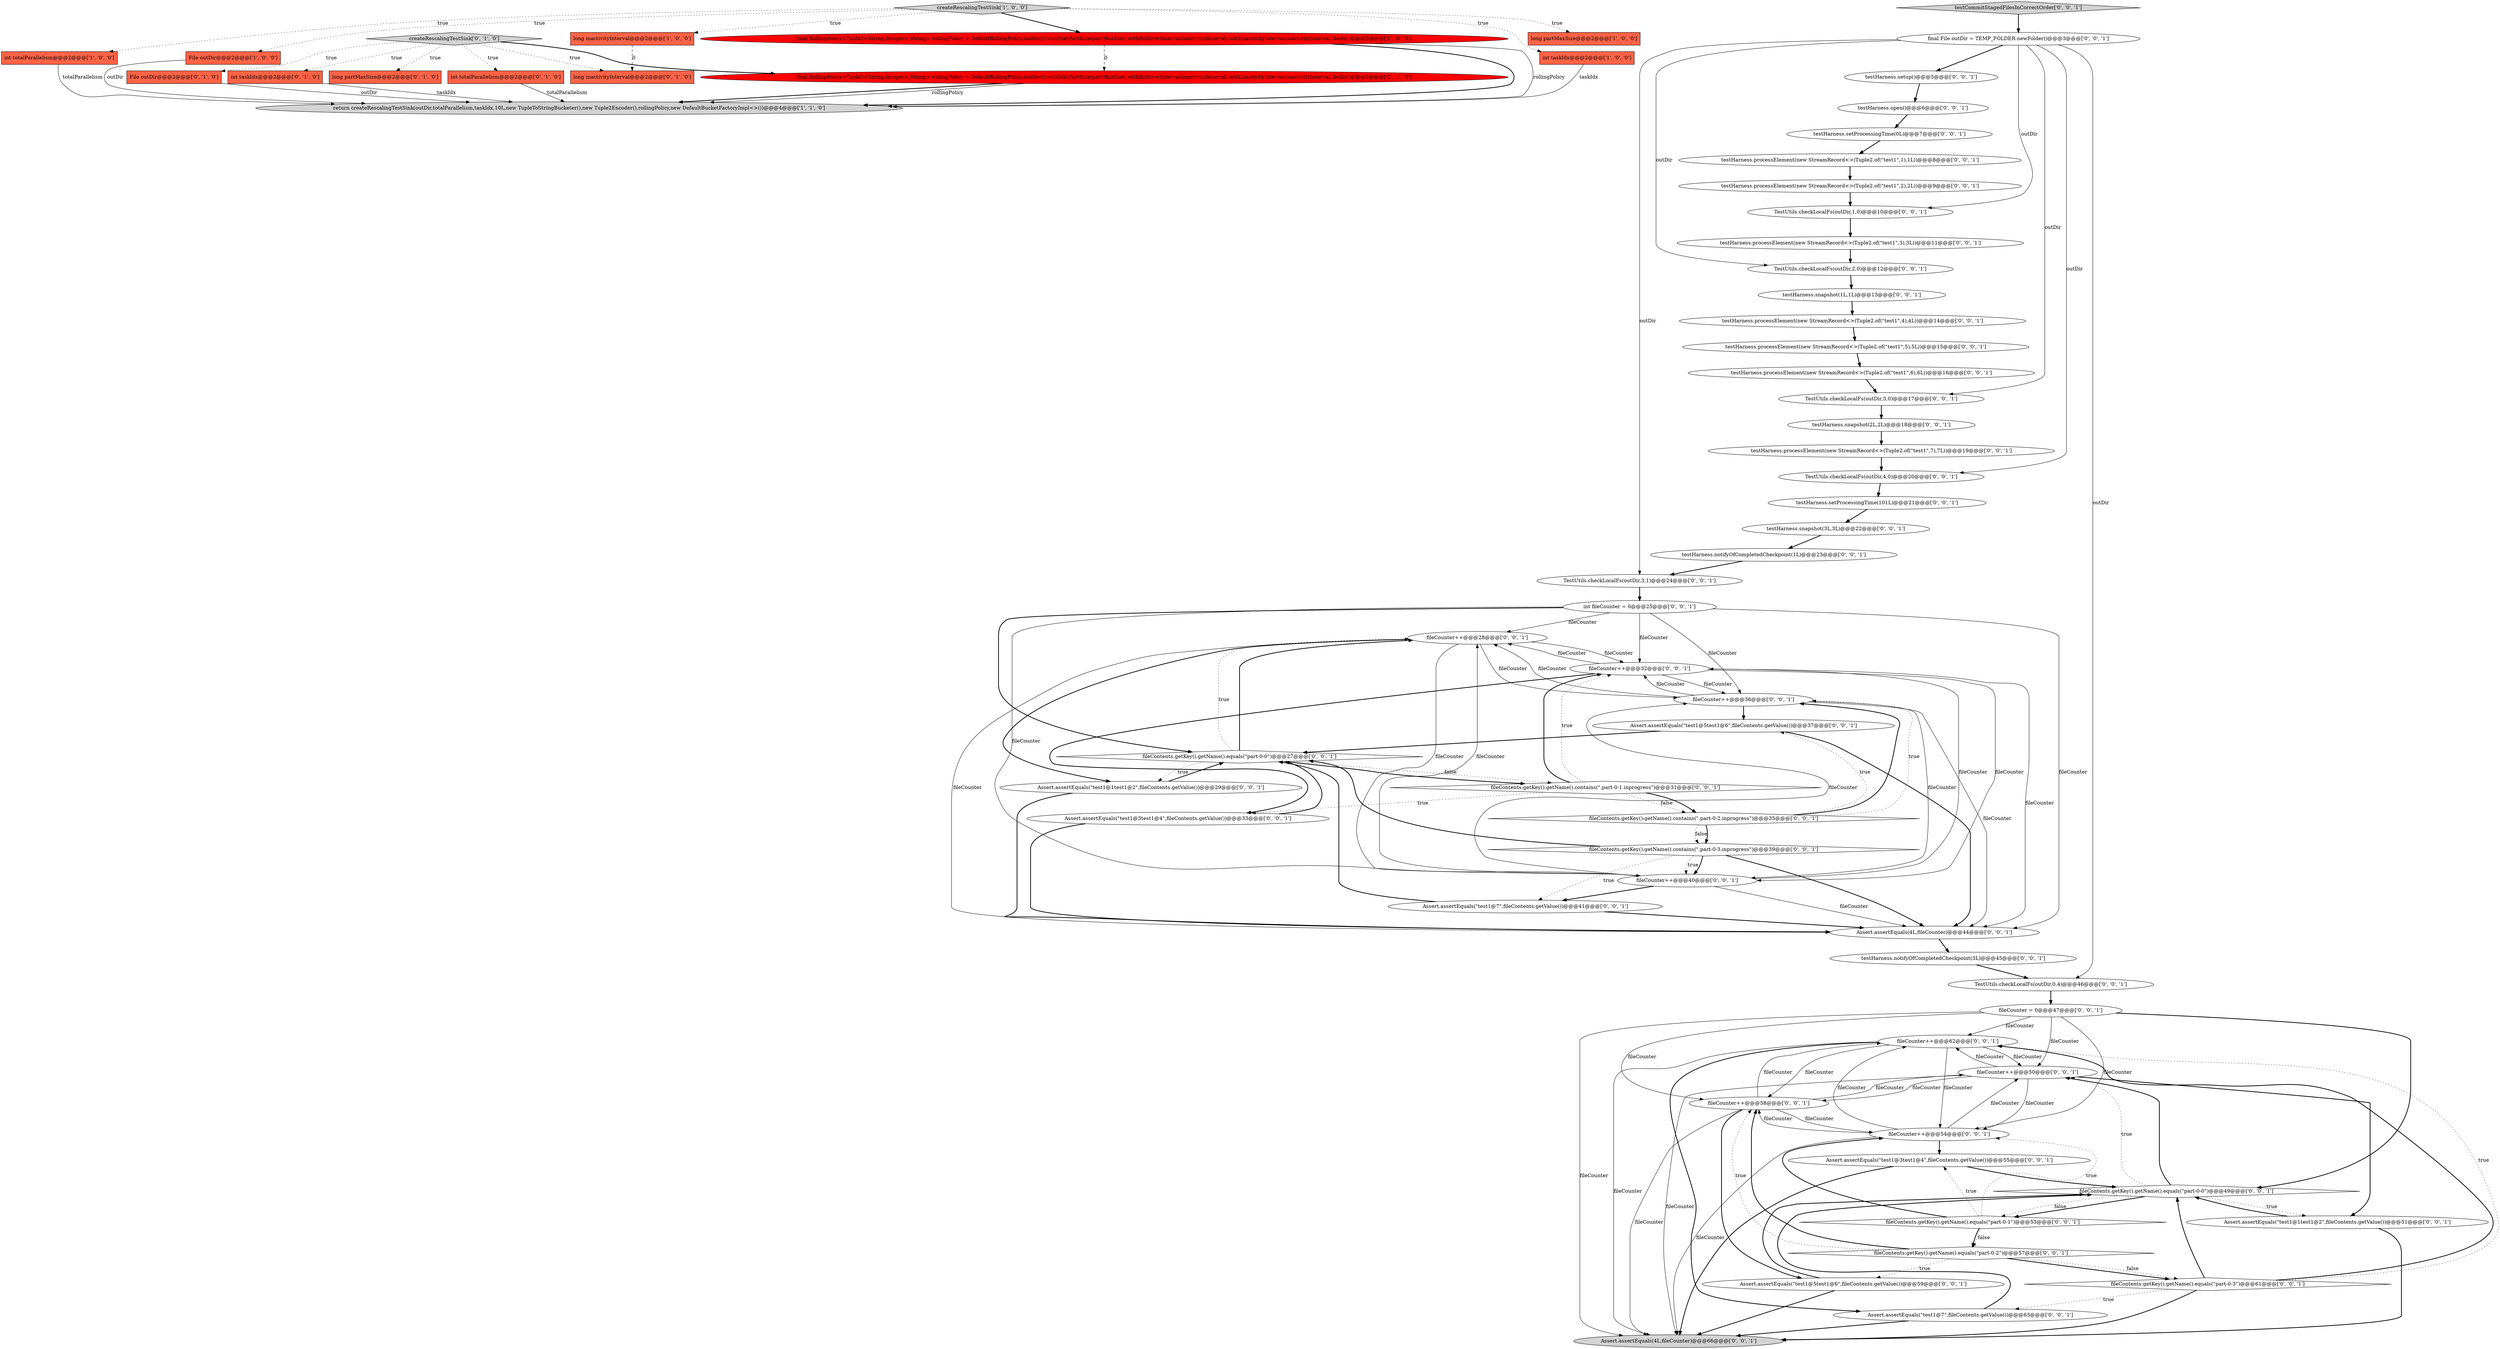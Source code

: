 digraph {
0 [style = filled, label = "int totalParallelism@@@2@@@['1', '0', '0']", fillcolor = tomato, shape = box image = "AAA0AAABBB1BBB"];
12 [style = filled, label = "long partMaxSize@@@2@@@['0', '1', '0']", fillcolor = tomato, shape = box image = "AAA0AAABBB2BBB"];
21 [style = filled, label = "testHarness.notifyOfCompletedCheckpoint(3L)@@@45@@@['0', '0', '1']", fillcolor = white, shape = ellipse image = "AAA0AAABBB3BBB"];
56 [style = filled, label = "TestUtils.checkLocalFs(outDir,2,0)@@@12@@@['0', '0', '1']", fillcolor = white, shape = ellipse image = "AAA0AAABBB3BBB"];
13 [style = filled, label = "int taskIdx@@@2@@@['0', '1', '0']", fillcolor = tomato, shape = box image = "AAA0AAABBB2BBB"];
49 [style = filled, label = "testHarness.setProcessingTime(101L)@@@21@@@['0', '0', '1']", fillcolor = white, shape = ellipse image = "AAA0AAABBB3BBB"];
23 [style = filled, label = "fileContents.getKey().getName().contains(\".part-0-3.inprogress\")@@@39@@@['0', '0', '1']", fillcolor = white, shape = diamond image = "AAA0AAABBB3BBB"];
52 [style = filled, label = "testHarness.notifyOfCompletedCheckpoint(1L)@@@23@@@['0', '0', '1']", fillcolor = white, shape = ellipse image = "AAA0AAABBB3BBB"];
54 [style = filled, label = "fileCounter++@@@28@@@['0', '0', '1']", fillcolor = white, shape = ellipse image = "AAA0AAABBB3BBB"];
43 [style = filled, label = "TestUtils.checkLocalFs(outDir,1,0)@@@10@@@['0', '0', '1']", fillcolor = white, shape = ellipse image = "AAA0AAABBB3BBB"];
65 [style = filled, label = "testHarness.snapshot(1L,1L)@@@13@@@['0', '0', '1']", fillcolor = white, shape = ellipse image = "AAA0AAABBB3BBB"];
60 [style = filled, label = "Assert.assertEquals(4L,fileCounter)@@@66@@@['0', '0', '1']", fillcolor = lightgray, shape = ellipse image = "AAA0AAABBB3BBB"];
5 [style = filled, label = "File outDir@@@2@@@['1', '0', '0']", fillcolor = tomato, shape = box image = "AAA0AAABBB1BBB"];
33 [style = filled, label = "testHarness.processElement(new StreamRecord<>(Tuple2.of(\"test1\",6),6L))@@@16@@@['0', '0', '1']", fillcolor = white, shape = ellipse image = "AAA0AAABBB3BBB"];
19 [style = filled, label = "fileContents.getKey().getName().equals(\"part-0-0\")@@@27@@@['0', '0', '1']", fillcolor = white, shape = diamond image = "AAA0AAABBB3BBB"];
53 [style = filled, label = "TestUtils.checkLocalFs(outDir,3,1)@@@24@@@['0', '0', '1']", fillcolor = white, shape = ellipse image = "AAA0AAABBB3BBB"];
41 [style = filled, label = "fileContents.getKey().getName().contains(\".part-0-2.inprogress\")@@@35@@@['0', '0', '1']", fillcolor = white, shape = diamond image = "AAA0AAABBB3BBB"];
24 [style = filled, label = "testHarness.snapshot(3L,3L)@@@22@@@['0', '0', '1']", fillcolor = white, shape = ellipse image = "AAA0AAABBB3BBB"];
3 [style = filled, label = "createRescalingTestSink['1', '0', '0']", fillcolor = lightgray, shape = diamond image = "AAA0AAABBB1BBB"];
46 [style = filled, label = "fileCounter++@@@62@@@['0', '0', '1']", fillcolor = white, shape = ellipse image = "AAA0AAABBB3BBB"];
6 [style = filled, label = "long partMaxSize@@@2@@@['1', '0', '0']", fillcolor = tomato, shape = box image = "AAA0AAABBB1BBB"];
64 [style = filled, label = "fileContents.getKey().getName().equals(\"part-0-2\")@@@57@@@['0', '0', '1']", fillcolor = white, shape = diamond image = "AAA0AAABBB3BBB"];
29 [style = filled, label = "testHarness.snapshot(2L,2L)@@@18@@@['0', '0', '1']", fillcolor = white, shape = ellipse image = "AAA0AAABBB3BBB"];
2 [style = filled, label = "return createRescalingTestSink(outDir,totalParallelism,taskIdx,10L,new TupleToStringBucketer(),new Tuple2Encoder(),rollingPolicy,new DefaultBucketFactoryImpl<>())@@@4@@@['1', '1', '0']", fillcolor = lightgray, shape = ellipse image = "AAA0AAABBB1BBB"];
15 [style = filled, label = "Assert.assertEquals(\"test1@3test1@4\",fileContents.getValue())@@@33@@@['0', '0', '1']", fillcolor = white, shape = ellipse image = "AAA0AAABBB3BBB"];
17 [style = filled, label = "TestUtils.checkLocalFs(outDir,0,4)@@@46@@@['0', '0', '1']", fillcolor = white, shape = ellipse image = "AAA0AAABBB3BBB"];
14 [style = filled, label = "long inactivityInterval@@@2@@@['0', '1', '0']", fillcolor = tomato, shape = box image = "AAA1AAABBB2BBB"];
25 [style = filled, label = "testHarness.processElement(new StreamRecord<>(Tuple2.of(\"test1\",4),4L))@@@14@@@['0', '0', '1']", fillcolor = white, shape = ellipse image = "AAA0AAABBB3BBB"];
40 [style = filled, label = "fileCounter++@@@32@@@['0', '0', '1']", fillcolor = white, shape = ellipse image = "AAA0AAABBB3BBB"];
34 [style = filled, label = "testHarness.processElement(new StreamRecord<>(Tuple2.of(\"test1\",5),5L))@@@15@@@['0', '0', '1']", fillcolor = white, shape = ellipse image = "AAA0AAABBB3BBB"];
7 [style = filled, label = "long inactivityInterval@@@2@@@['1', '0', '0']", fillcolor = tomato, shape = box image = "AAA1AAABBB1BBB"];
36 [style = filled, label = "testHarness.processElement(new StreamRecord<>(Tuple2.of(\"test1\",1),1L))@@@8@@@['0', '0', '1']", fillcolor = white, shape = ellipse image = "AAA0AAABBB3BBB"];
26 [style = filled, label = "fileContents.getKey().getName().equals(\"part-0-1\")@@@53@@@['0', '0', '1']", fillcolor = white, shape = diamond image = "AAA0AAABBB3BBB"];
47 [style = filled, label = "testHarness.processElement(new StreamRecord<>(Tuple2.of(\"test1\",2),2L))@@@9@@@['0', '0', '1']", fillcolor = white, shape = ellipse image = "AAA0AAABBB3BBB"];
59 [style = filled, label = "Assert.assertEquals(\"test1@5test1@6\",fileContents.getValue())@@@59@@@['0', '0', '1']", fillcolor = white, shape = ellipse image = "AAA0AAABBB3BBB"];
9 [style = filled, label = "int totalParallelism@@@2@@@['0', '1', '0']", fillcolor = tomato, shape = box image = "AAA0AAABBB2BBB"];
57 [style = filled, label = "testHarness.processElement(new StreamRecord<>(Tuple2.of(\"test1\",7),7L))@@@19@@@['0', '0', '1']", fillcolor = white, shape = ellipse image = "AAA0AAABBB3BBB"];
8 [style = filled, label = "File outDir@@@2@@@['0', '1', '0']", fillcolor = tomato, shape = box image = "AAA0AAABBB2BBB"];
18 [style = filled, label = "fileCounter++@@@50@@@['0', '0', '1']", fillcolor = white, shape = ellipse image = "AAA0AAABBB3BBB"];
22 [style = filled, label = "TestUtils.checkLocalFs(outDir,4,0)@@@20@@@['0', '0', '1']", fillcolor = white, shape = ellipse image = "AAA0AAABBB3BBB"];
30 [style = filled, label = "Assert.assertEquals(\"test1@7\",fileContents.getValue())@@@63@@@['0', '0', '1']", fillcolor = white, shape = ellipse image = "AAA0AAABBB3BBB"];
39 [style = filled, label = "Assert.assertEquals(\"test1@3test1@4\",fileContents.getValue())@@@55@@@['0', '0', '1']", fillcolor = white, shape = ellipse image = "AAA0AAABBB3BBB"];
50 [style = filled, label = "fileContents.getKey().getName().contains(\".part-0-1.inprogress\")@@@31@@@['0', '0', '1']", fillcolor = white, shape = diamond image = "AAA0AAABBB3BBB"];
20 [style = filled, label = "testHarness.processElement(new StreamRecord<>(Tuple2.of(\"test1\",3),3L))@@@11@@@['0', '0', '1']", fillcolor = white, shape = ellipse image = "AAA0AAABBB3BBB"];
55 [style = filled, label = "fileCounter++@@@40@@@['0', '0', '1']", fillcolor = white, shape = ellipse image = "AAA0AAABBB3BBB"];
48 [style = filled, label = "Assert.assertEquals(\"test1@5test1@6\",fileContents.getValue())@@@37@@@['0', '0', '1']", fillcolor = white, shape = ellipse image = "AAA0AAABBB3BBB"];
63 [style = filled, label = "testCommitStagedFilesInCorrectOrder['0', '0', '1']", fillcolor = lightgray, shape = diamond image = "AAA0AAABBB3BBB"];
10 [style = filled, label = "createRescalingTestSink['0', '1', '0']", fillcolor = lightgray, shape = diamond image = "AAA0AAABBB2BBB"];
27 [style = filled, label = "Assert.assertEquals(\"test1@1test1@2\",fileContents.getValue())@@@29@@@['0', '0', '1']", fillcolor = white, shape = ellipse image = "AAA0AAABBB3BBB"];
45 [style = filled, label = "final File outDir = TEMP_FOLDER.newFolder()@@@3@@@['0', '0', '1']", fillcolor = white, shape = ellipse image = "AAA0AAABBB3BBB"];
44 [style = filled, label = "Assert.assertEquals(\"test1@7\",fileContents.getValue())@@@41@@@['0', '0', '1']", fillcolor = white, shape = ellipse image = "AAA0AAABBB3BBB"];
38 [style = filled, label = "testHarness.setProcessingTime(0L)@@@7@@@['0', '0', '1']", fillcolor = white, shape = ellipse image = "AAA0AAABBB3BBB"];
16 [style = filled, label = "Assert.assertEquals(4L,fileCounter)@@@44@@@['0', '0', '1']", fillcolor = white, shape = ellipse image = "AAA0AAABBB3BBB"];
62 [style = filled, label = "fileCounter++@@@54@@@['0', '0', '1']", fillcolor = white, shape = ellipse image = "AAA0AAABBB3BBB"];
66 [style = filled, label = "fileContents.getKey().getName().equals(\"part-0-3\")@@@61@@@['0', '0', '1']", fillcolor = white, shape = diamond image = "AAA0AAABBB3BBB"];
1 [style = filled, label = "final RollingPolicy<Tuple2<String,Integer>,String> rollingPolicy = DefaultRollingPolicy.builder().withMaxPartSize(partMaxSize).withRolloverInterval(inactivityInterval).withInactivityInterval(inactivityInterval).build()@@@3@@@['1', '0', '0']", fillcolor = red, shape = ellipse image = "AAA1AAABBB1BBB"];
42 [style = filled, label = "int fileCounter = 0@@@25@@@['0', '0', '1']", fillcolor = white, shape = ellipse image = "AAA0AAABBB3BBB"];
11 [style = filled, label = "final RollingPolicy<Tuple2<String,Integer>,String> rollingPolicy = DefaultRollingPolicy.builder().withMaxPartSize(partMaxSize).withRolloverInterval(inactivityInterval).withInactivityInterval(inactivityInterval).build()@@@3@@@['0', '1', '0']", fillcolor = red, shape = ellipse image = "AAA1AAABBB2BBB"];
51 [style = filled, label = "TestUtils.checkLocalFs(outDir,3,0)@@@17@@@['0', '0', '1']", fillcolor = white, shape = ellipse image = "AAA0AAABBB3BBB"];
37 [style = filled, label = "fileContents.getKey().getName().equals(\"part-0-0\")@@@49@@@['0', '0', '1']", fillcolor = white, shape = diamond image = "AAA0AAABBB3BBB"];
31 [style = filled, label = "testHarness.open()@@@6@@@['0', '0', '1']", fillcolor = white, shape = ellipse image = "AAA0AAABBB3BBB"];
35 [style = filled, label = "testHarness.setup()@@@5@@@['0', '0', '1']", fillcolor = white, shape = ellipse image = "AAA0AAABBB3BBB"];
4 [style = filled, label = "int taskIdx@@@2@@@['1', '0', '0']", fillcolor = tomato, shape = box image = "AAA0AAABBB1BBB"];
28 [style = filled, label = "fileCounter = 0@@@47@@@['0', '0', '1']", fillcolor = white, shape = ellipse image = "AAA0AAABBB3BBB"];
58 [style = filled, label = "Assert.assertEquals(\"test1@1test1@2\",fileContents.getValue())@@@51@@@['0', '0', '1']", fillcolor = white, shape = ellipse image = "AAA0AAABBB3BBB"];
32 [style = filled, label = "fileCounter++@@@58@@@['0', '0', '1']", fillcolor = white, shape = ellipse image = "AAA0AAABBB3BBB"];
61 [style = filled, label = "fileCounter++@@@36@@@['0', '0', '1']", fillcolor = white, shape = ellipse image = "AAA0AAABBB3BBB"];
9->2 [style = solid, label="totalParallelism"];
10->8 [style = dotted, label="true"];
54->27 [style = bold, label=""];
25->34 [style = bold, label=""];
40->61 [style = solid, label="fileCounter"];
46->62 [style = solid, label="fileCounter"];
62->60 [style = solid, label="fileCounter"];
28->46 [style = solid, label="fileCounter"];
64->32 [style = dotted, label="true"];
37->58 [style = dotted, label="true"];
44->19 [style = bold, label=""];
40->15 [style = bold, label=""];
58->60 [style = bold, label=""];
50->41 [style = dotted, label="false"];
3->6 [style = dotted, label="true"];
61->16 [style = solid, label="fileCounter"];
54->61 [style = solid, label="fileCounter"];
46->60 [style = solid, label="fileCounter"];
45->56 [style = solid, label="outDir"];
39->60 [style = bold, label=""];
42->16 [style = solid, label="fileCounter"];
49->24 [style = bold, label=""];
23->44 [style = dotted, label="true"];
54->16 [style = solid, label="fileCounter"];
19->50 [style = dotted, label="false"];
5->2 [style = solid, label="outDir"];
3->0 [style = dotted, label="true"];
66->60 [style = bold, label=""];
32->18 [style = solid, label="fileCounter"];
27->19 [style = bold, label=""];
45->35 [style = bold, label=""];
55->16 [style = solid, label="fileCounter"];
26->64 [style = bold, label=""];
42->19 [style = bold, label=""];
56->65 [style = bold, label=""];
10->11 [style = bold, label=""];
42->40 [style = solid, label="fileCounter"];
54->40 [style = solid, label="fileCounter"];
35->31 [style = bold, label=""];
66->46 [style = bold, label=""];
42->61 [style = solid, label="fileCounter"];
3->7 [style = dotted, label="true"];
28->37 [style = bold, label=""];
59->60 [style = bold, label=""];
45->43 [style = solid, label="outDir"];
37->26 [style = bold, label=""];
19->54 [style = dotted, label="true"];
23->55 [style = dotted, label="true"];
34->33 [style = bold, label=""];
18->46 [style = solid, label="fileCounter"];
62->18 [style = solid, label="fileCounter"];
19->27 [style = dotted, label="true"];
61->54 [style = solid, label="fileCounter"];
47->43 [style = bold, label=""];
37->18 [style = dotted, label="true"];
27->16 [style = bold, label=""];
46->18 [style = solid, label="fileCounter"];
41->61 [style = dotted, label="true"];
4->2 [style = solid, label="taskIdx"];
32->59 [style = bold, label=""];
41->61 [style = bold, label=""];
22->49 [style = bold, label=""];
62->39 [style = bold, label=""];
45->53 [style = solid, label="outDir"];
61->48 [style = bold, label=""];
13->2 [style = solid, label="taskIdx"];
41->48 [style = dotted, label="true"];
62->46 [style = solid, label="fileCounter"];
3->5 [style = dotted, label="true"];
44->16 [style = bold, label=""];
41->23 [style = dotted, label="false"];
28->60 [style = solid, label="fileCounter"];
48->16 [style = bold, label=""];
64->66 [style = bold, label=""];
54->55 [style = solid, label="fileCounter"];
8->2 [style = solid, label="outDir"];
45->51 [style = solid, label="outDir"];
40->16 [style = solid, label="fileCounter"];
32->60 [style = solid, label="fileCounter"];
26->62 [style = dotted, label="true"];
29->57 [style = bold, label=""];
50->41 [style = bold, label=""];
63->45 [style = bold, label=""];
65->25 [style = bold, label=""];
42->55 [style = solid, label="fileCounter"];
39->37 [style = bold, label=""];
3->1 [style = bold, label=""];
55->61 [style = solid, label="fileCounter"];
43->20 [style = bold, label=""];
32->62 [style = solid, label="fileCounter"];
53->42 [style = bold, label=""];
58->37 [style = bold, label=""];
26->62 [style = bold, label=""];
45->17 [style = solid, label="outDir"];
66->30 [style = dotted, label="true"];
59->37 [style = bold, label=""];
31->38 [style = bold, label=""];
19->50 [style = bold, label=""];
28->18 [style = solid, label="fileCounter"];
1->2 [style = solid, label="rollingPolicy"];
15->19 [style = bold, label=""];
10->9 [style = dotted, label="true"];
0->2 [style = solid, label="totalParallelism"];
37->26 [style = dotted, label="false"];
40->55 [style = solid, label="fileCounter"];
19->54 [style = bold, label=""];
51->29 [style = bold, label=""];
50->15 [style = dotted, label="true"];
46->30 [style = bold, label=""];
18->58 [style = bold, label=""];
10->13 [style = dotted, label="true"];
26->64 [style = dotted, label="false"];
1->11 [style = dashed, label="0"];
42->54 [style = solid, label="fileCounter"];
23->19 [style = bold, label=""];
28->62 [style = solid, label="fileCounter"];
1->2 [style = bold, label=""];
64->32 [style = bold, label=""];
32->46 [style = solid, label="fileCounter"];
40->54 [style = solid, label="fileCounter"];
61->55 [style = solid, label="fileCounter"];
55->54 [style = solid, label="fileCounter"];
61->40 [style = solid, label="fileCounter"];
18->32 [style = solid, label="fileCounter"];
23->16 [style = bold, label=""];
36->47 [style = bold, label=""];
10->12 [style = dotted, label="true"];
66->46 [style = dotted, label="true"];
52->53 [style = bold, label=""];
50->40 [style = dotted, label="true"];
20->56 [style = bold, label=""];
7->14 [style = dashed, label="0"];
26->39 [style = dotted, label="true"];
3->4 [style = dotted, label="true"];
18->62 [style = solid, label="fileCounter"];
38->36 [style = bold, label=""];
30->37 [style = bold, label=""];
15->16 [style = bold, label=""];
62->32 [style = solid, label="fileCounter"];
11->2 [style = bold, label=""];
10->14 [style = dotted, label="true"];
18->60 [style = solid, label="fileCounter"];
55->44 [style = bold, label=""];
11->2 [style = solid, label="rollingPolicy"];
17->28 [style = bold, label=""];
33->51 [style = bold, label=""];
28->32 [style = solid, label="fileCounter"];
64->59 [style = dotted, label="true"];
45->22 [style = solid, label="outDir"];
16->21 [style = bold, label=""];
46->32 [style = solid, label="fileCounter"];
50->40 [style = bold, label=""];
55->40 [style = solid, label="fileCounter"];
66->37 [style = bold, label=""];
48->19 [style = bold, label=""];
37->18 [style = bold, label=""];
24->52 [style = bold, label=""];
57->22 [style = bold, label=""];
64->66 [style = dotted, label="false"];
41->23 [style = bold, label=""];
21->17 [style = bold, label=""];
23->55 [style = bold, label=""];
30->60 [style = bold, label=""];
}
